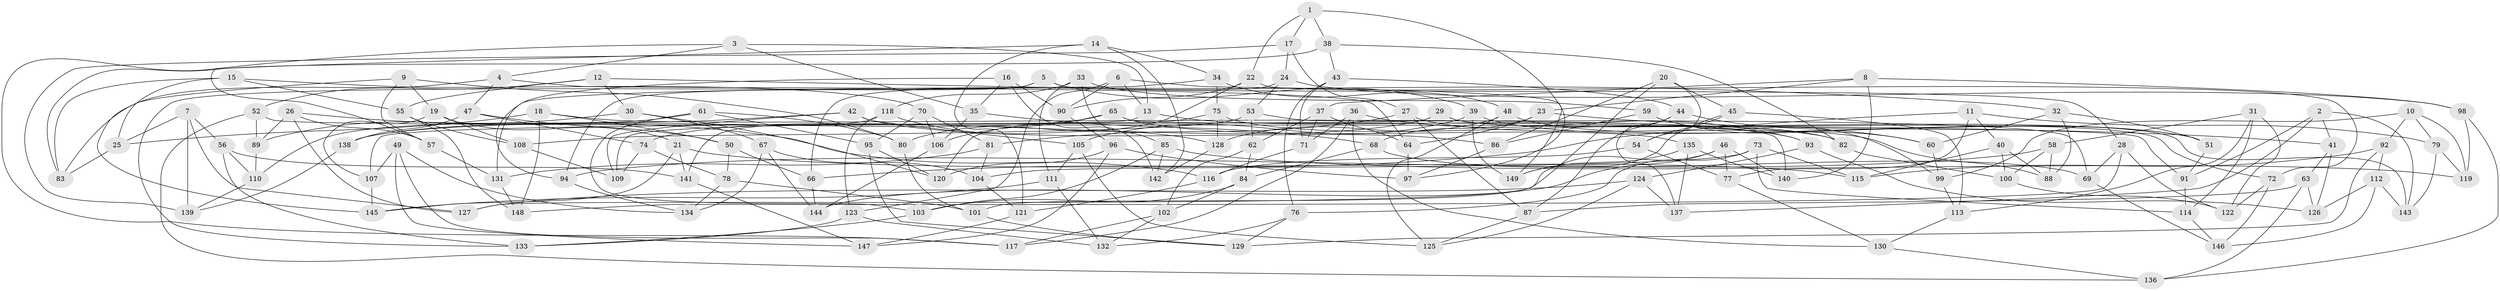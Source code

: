 // coarse degree distribution, {4: 0.819047619047619, 12: 0.009523809523809525, 11: 0.009523809523809525, 10: 0.08571428571428572, 3: 0.05714285714285714, 9: 0.009523809523809525, 2: 0.009523809523809525}
// Generated by graph-tools (version 1.1) at 2025/53/03/04/25 22:53:39]
// undirected, 149 vertices, 298 edges
graph export_dot {
  node [color=gray90,style=filled];
  1;
  2;
  3;
  4;
  5;
  6;
  7;
  8;
  9;
  10;
  11;
  12;
  13;
  14;
  15;
  16;
  17;
  18;
  19;
  20;
  21;
  22;
  23;
  24;
  25;
  26;
  27;
  28;
  29;
  30;
  31;
  32;
  33;
  34;
  35;
  36;
  37;
  38;
  39;
  40;
  41;
  42;
  43;
  44;
  45;
  46;
  47;
  48;
  49;
  50;
  51;
  52;
  53;
  54;
  55;
  56;
  57;
  58;
  59;
  60;
  61;
  62;
  63;
  64;
  65;
  66;
  67;
  68;
  69;
  70;
  71;
  72;
  73;
  74;
  75;
  76;
  77;
  78;
  79;
  80;
  81;
  82;
  83;
  84;
  85;
  86;
  87;
  88;
  89;
  90;
  91;
  92;
  93;
  94;
  95;
  96;
  97;
  98;
  99;
  100;
  101;
  102;
  103;
  104;
  105;
  106;
  107;
  108;
  109;
  110;
  111;
  112;
  113;
  114;
  115;
  116;
  117;
  118;
  119;
  120;
  121;
  122;
  123;
  124;
  125;
  126;
  127;
  128;
  129;
  130;
  131;
  132;
  133;
  134;
  135;
  136;
  137;
  138;
  139;
  140;
  141;
  142;
  143;
  144;
  145;
  146;
  147;
  148;
  149;
  1 -- 97;
  1 -- 17;
  1 -- 22;
  1 -- 38;
  2 -- 91;
  2 -- 137;
  2 -- 41;
  2 -- 143;
  3 -- 117;
  3 -- 13;
  3 -- 4;
  3 -- 35;
  4 -- 83;
  4 -- 47;
  4 -- 64;
  5 -- 28;
  5 -- 133;
  5 -- 39;
  5 -- 94;
  6 -- 123;
  6 -- 149;
  6 -- 90;
  6 -- 13;
  7 -- 139;
  7 -- 56;
  7 -- 127;
  7 -- 25;
  8 -- 98;
  8 -- 23;
  8 -- 140;
  8 -- 37;
  9 -- 19;
  9 -- 80;
  9 -- 145;
  9 -- 57;
  10 -- 99;
  10 -- 119;
  10 -- 92;
  10 -- 79;
  11 -- 79;
  11 -- 77;
  11 -- 66;
  11 -- 40;
  12 -- 32;
  12 -- 30;
  12 -- 55;
  12 -- 52;
  13 -- 109;
  13 -- 93;
  14 -- 121;
  14 -- 57;
  14 -- 142;
  14 -- 34;
  15 -- 70;
  15 -- 83;
  15 -- 25;
  15 -- 55;
  16 -- 35;
  16 -- 142;
  16 -- 94;
  16 -- 90;
  17 -- 139;
  17 -- 27;
  17 -- 24;
  18 -- 25;
  18 -- 82;
  18 -- 50;
  18 -- 148;
  19 -- 108;
  19 -- 107;
  19 -- 21;
  20 -- 54;
  20 -- 86;
  20 -- 45;
  20 -- 101;
  21 -- 115;
  21 -- 145;
  21 -- 141;
  22 -- 72;
  22 -- 80;
  22 -- 90;
  23 -- 68;
  23 -- 64;
  23 -- 41;
  24 -- 53;
  24 -- 98;
  24 -- 66;
  25 -- 83;
  26 -- 116;
  26 -- 127;
  26 -- 57;
  26 -- 89;
  27 -- 81;
  27 -- 87;
  27 -- 88;
  28 -- 148;
  28 -- 69;
  28 -- 122;
  29 -- 74;
  29 -- 143;
  29 -- 72;
  29 -- 107;
  30 -- 120;
  30 -- 89;
  30 -- 67;
  31 -- 122;
  31 -- 58;
  31 -- 114;
  31 -- 113;
  32 -- 51;
  32 -- 60;
  32 -- 88;
  33 -- 85;
  33 -- 59;
  33 -- 118;
  33 -- 111;
  34 -- 48;
  34 -- 75;
  34 -- 131;
  35 -- 68;
  35 -- 106;
  36 -- 117;
  36 -- 71;
  36 -- 93;
  36 -- 130;
  37 -- 71;
  37 -- 62;
  37 -- 64;
  38 -- 83;
  38 -- 43;
  38 -- 82;
  39 -- 149;
  39 -- 51;
  39 -- 105;
  40 -- 100;
  40 -- 88;
  40 -- 115;
  41 -- 63;
  41 -- 126;
  42 -- 138;
  42 -- 105;
  42 -- 86;
  42 -- 109;
  43 -- 76;
  43 -- 71;
  43 -- 44;
  44 -- 87;
  44 -- 60;
  44 -- 137;
  45 -- 113;
  45 -- 54;
  45 -- 149;
  46 -- 144;
  46 -- 77;
  46 -- 127;
  46 -- 140;
  47 -- 138;
  47 -- 50;
  47 -- 74;
  48 -- 128;
  48 -- 125;
  48 -- 51;
  49 -- 117;
  49 -- 134;
  49 -- 147;
  49 -- 107;
  50 -- 78;
  50 -- 66;
  51 -- 91;
  52 -- 89;
  52 -- 136;
  52 -- 91;
  53 -- 62;
  53 -- 108;
  53 -- 69;
  54 -- 116;
  54 -- 77;
  55 -- 108;
  55 -- 148;
  56 -- 133;
  56 -- 141;
  56 -- 110;
  57 -- 131;
  58 -- 100;
  58 -- 88;
  58 -- 94;
  59 -- 99;
  59 -- 86;
  59 -- 60;
  60 -- 99;
  61 -- 103;
  61 -- 110;
  61 -- 80;
  61 -- 95;
  62 -- 84;
  62 -- 102;
  63 -- 126;
  63 -- 136;
  63 -- 87;
  64 -- 97;
  65 -- 140;
  65 -- 138;
  65 -- 135;
  65 -- 106;
  66 -- 144;
  67 -- 104;
  67 -- 134;
  67 -- 144;
  68 -- 69;
  68 -- 84;
  69 -- 146;
  70 -- 106;
  70 -- 95;
  70 -- 81;
  71 -- 116;
  72 -- 146;
  72 -- 122;
  73 -- 115;
  73 -- 76;
  73 -- 114;
  73 -- 104;
  74 -- 78;
  74 -- 109;
  75 -- 120;
  75 -- 128;
  75 -- 82;
  76 -- 129;
  76 -- 132;
  77 -- 130;
  78 -- 134;
  78 -- 101;
  79 -- 143;
  79 -- 119;
  80 -- 101;
  81 -- 104;
  81 -- 131;
  82 -- 100;
  84 -- 102;
  84 -- 103;
  85 -- 103;
  85 -- 119;
  85 -- 142;
  86 -- 97;
  87 -- 125;
  89 -- 110;
  90 -- 96;
  91 -- 114;
  92 -- 129;
  92 -- 112;
  92 -- 115;
  93 -- 124;
  93 -- 126;
  94 -- 134;
  95 -- 129;
  95 -- 120;
  96 -- 147;
  96 -- 120;
  96 -- 97;
  98 -- 119;
  98 -- 136;
  99 -- 113;
  100 -- 122;
  101 -- 129;
  102 -- 132;
  102 -- 117;
  103 -- 133;
  104 -- 121;
  105 -- 125;
  105 -- 111;
  106 -- 144;
  107 -- 145;
  108 -- 109;
  110 -- 139;
  111 -- 145;
  111 -- 132;
  112 -- 126;
  112 -- 146;
  112 -- 143;
  113 -- 130;
  114 -- 146;
  116 -- 121;
  118 -- 123;
  118 -- 128;
  118 -- 141;
  121 -- 147;
  123 -- 133;
  123 -- 132;
  124 -- 125;
  124 -- 127;
  124 -- 137;
  128 -- 142;
  130 -- 136;
  131 -- 148;
  135 -- 149;
  135 -- 140;
  135 -- 137;
  138 -- 139;
  141 -- 147;
}
